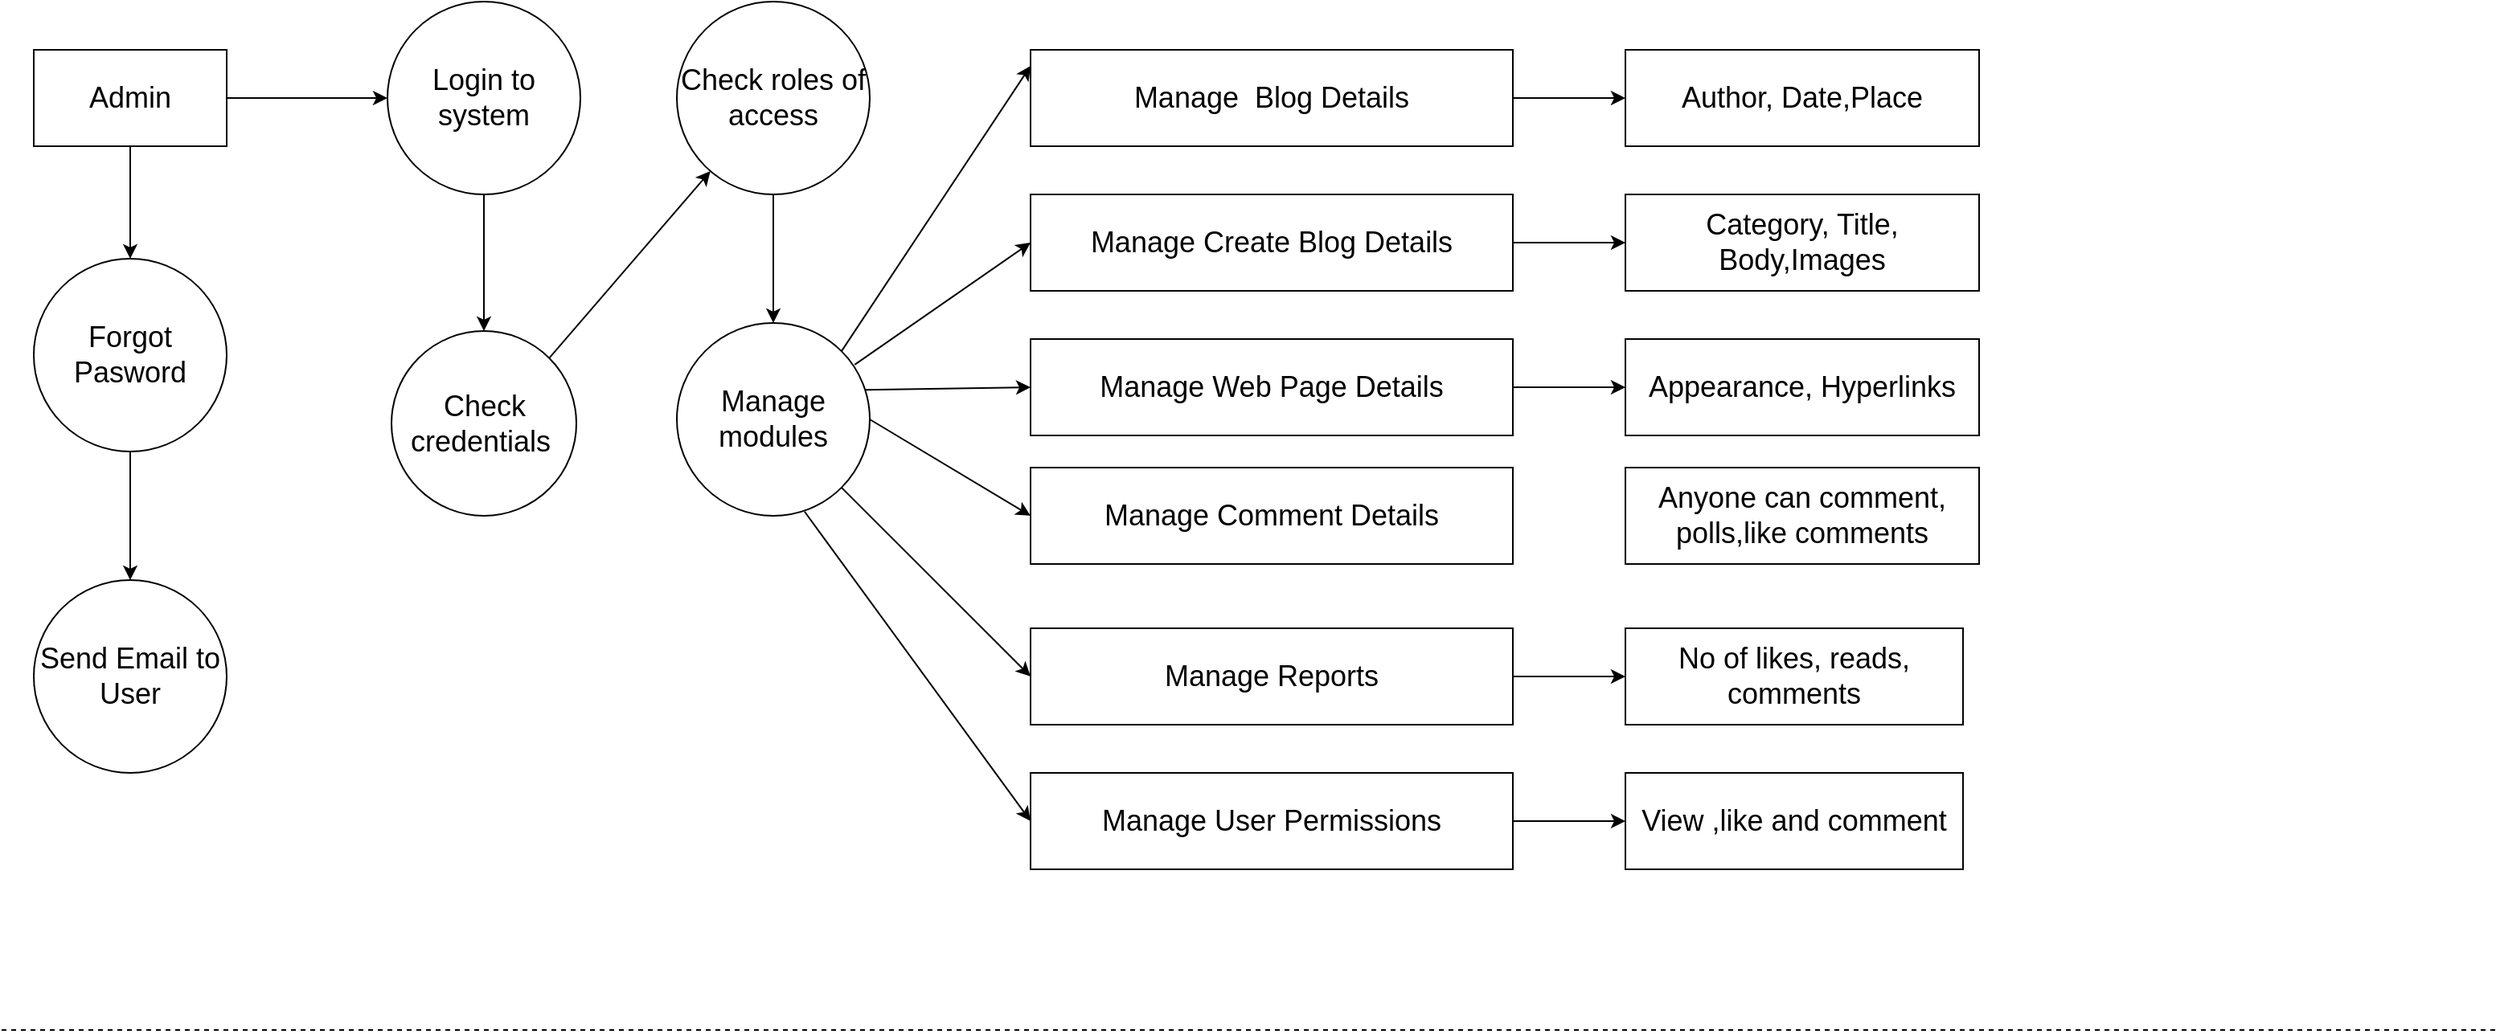 <mxfile>
    <diagram id="t6kBSl9eU-mzRL5bnRqJ" name="Page-1">
        <mxGraphModel dx="1898" dy="1237" grid="1" gridSize="10" guides="1" tooltips="1" connect="1" arrows="1" fold="1" page="1" pageScale="1" pageWidth="850" pageHeight="1100" math="0" shadow="0">
            <root>
                <mxCell id="0"/>
                <mxCell id="1" parent="0"/>
                <mxCell id="y9aLx4mtc0Bel44x6x2t-5" value="&lt;span style=&quot;font-size: 18px;&quot;&gt;Admin&lt;/span&gt;" style="rounded=0;whiteSpace=wrap;html=1;" vertex="1" parent="1">
                    <mxGeometry x="100" y="70" width="120" height="60" as="geometry"/>
                </mxCell>
                <mxCell id="y9aLx4mtc0Bel44x6x2t-7" value="" style="endArrow=classic;html=1;fontSize=18;exitX=0.5;exitY=1;exitDx=0;exitDy=0;" edge="1" parent="1">
                    <mxGeometry width="50" height="50" relative="1" as="geometry">
                        <mxPoint x="160" y="130" as="sourcePoint"/>
                        <mxPoint x="160" y="200" as="targetPoint"/>
                    </mxGeometry>
                </mxCell>
                <mxCell id="y9aLx4mtc0Bel44x6x2t-8" value="Forgot Pasword" style="ellipse;whiteSpace=wrap;html=1;aspect=fixed;fontSize=18;" vertex="1" parent="1">
                    <mxGeometry x="100" y="200" width="120" height="120" as="geometry"/>
                </mxCell>
                <mxCell id="y9aLx4mtc0Bel44x6x2t-10" value="" style="endArrow=classic;html=1;fontSize=18;exitX=0.5;exitY=1;exitDx=0;exitDy=0;" edge="1" parent="1" source="y9aLx4mtc0Bel44x6x2t-8">
                    <mxGeometry width="50" height="50" relative="1" as="geometry">
                        <mxPoint x="380" y="300" as="sourcePoint"/>
                        <mxPoint x="160" y="400" as="targetPoint"/>
                    </mxGeometry>
                </mxCell>
                <mxCell id="y9aLx4mtc0Bel44x6x2t-11" value="Send Email to User&lt;span style=&quot;&quot;&gt;&#9;&lt;/span&gt;" style="ellipse;whiteSpace=wrap;html=1;aspect=fixed;fontSize=18;" vertex="1" parent="1">
                    <mxGeometry x="100" y="400" width="120" height="120" as="geometry"/>
                </mxCell>
                <mxCell id="y9aLx4mtc0Bel44x6x2t-14" value="Login to system" style="ellipse;whiteSpace=wrap;html=1;aspect=fixed;fontSize=18;" vertex="1" parent="1">
                    <mxGeometry x="320" y="40" width="120" height="120" as="geometry"/>
                </mxCell>
                <mxCell id="y9aLx4mtc0Bel44x6x2t-15" value="" style="endArrow=classic;html=1;fontSize=18;exitX=1;exitY=0.5;exitDx=0;exitDy=0;" edge="1" parent="1">
                    <mxGeometry width="50" height="50" relative="1" as="geometry">
                        <mxPoint x="220" y="100" as="sourcePoint"/>
                        <mxPoint x="320" y="100" as="targetPoint"/>
                    </mxGeometry>
                </mxCell>
                <mxCell id="y9aLx4mtc0Bel44x6x2t-17" value="" style="endArrow=classic;html=1;fontSize=18;exitX=0.5;exitY=1;exitDx=0;exitDy=0;" edge="1" parent="1" source="y9aLx4mtc0Bel44x6x2t-14" target="y9aLx4mtc0Bel44x6x2t-18">
                    <mxGeometry width="50" height="50" relative="1" as="geometry">
                        <mxPoint x="380" y="250" as="sourcePoint"/>
                        <mxPoint x="380" y="240" as="targetPoint"/>
                    </mxGeometry>
                </mxCell>
                <mxCell id="y9aLx4mtc0Bel44x6x2t-18" value="Check credentials&amp;nbsp;" style="ellipse;whiteSpace=wrap;html=1;aspect=fixed;fontSize=18;" vertex="1" parent="1">
                    <mxGeometry x="322.5" y="245" width="115" height="115" as="geometry"/>
                </mxCell>
                <mxCell id="y9aLx4mtc0Bel44x6x2t-20" value="" style="endArrow=classic;html=1;fontSize=18;exitX=1;exitY=0;exitDx=0;exitDy=0;" edge="1" parent="1" source="y9aLx4mtc0Bel44x6x2t-18" target="y9aLx4mtc0Bel44x6x2t-21">
                    <mxGeometry width="50" height="50" relative="1" as="geometry">
                        <mxPoint x="480" y="150" as="sourcePoint"/>
                        <mxPoint x="500" y="170" as="targetPoint"/>
                    </mxGeometry>
                </mxCell>
                <mxCell id="y9aLx4mtc0Bel44x6x2t-21" value="Check roles of access" style="ellipse;whiteSpace=wrap;html=1;aspect=fixed;fontSize=18;" vertex="1" parent="1">
                    <mxGeometry x="500" y="40" width="120" height="120" as="geometry"/>
                </mxCell>
                <mxCell id="y9aLx4mtc0Bel44x6x2t-24" value="" style="endArrow=classic;html=1;fontSize=18;exitX=0.5;exitY=1;exitDx=0;exitDy=0;" edge="1" parent="1" source="y9aLx4mtc0Bel44x6x2t-21">
                    <mxGeometry width="50" height="50" relative="1" as="geometry">
                        <mxPoint x="380" y="300" as="sourcePoint"/>
                        <mxPoint x="560" y="240" as="targetPoint"/>
                    </mxGeometry>
                </mxCell>
                <mxCell id="y9aLx4mtc0Bel44x6x2t-38" style="edgeStyle=none;html=1;exitX=0.973;exitY=0.347;exitDx=0;exitDy=0;entryX=0;entryY=0.5;entryDx=0;entryDy=0;fontSize=18;exitPerimeter=0;" edge="1" parent="1" source="y9aLx4mtc0Bel44x6x2t-25" target="y9aLx4mtc0Bel44x6x2t-36">
                    <mxGeometry relative="1" as="geometry"/>
                </mxCell>
                <mxCell id="y9aLx4mtc0Bel44x6x2t-41" style="edgeStyle=none;html=1;exitX=1;exitY=0.5;exitDx=0;exitDy=0;entryX=0;entryY=0.5;entryDx=0;entryDy=0;fontSize=18;" edge="1" parent="1" source="y9aLx4mtc0Bel44x6x2t-25" target="y9aLx4mtc0Bel44x6x2t-39">
                    <mxGeometry relative="1" as="geometry"/>
                </mxCell>
                <mxCell id="y9aLx4mtc0Bel44x6x2t-54" style="edgeStyle=none;html=1;exitX=1;exitY=1;exitDx=0;exitDy=0;entryX=0;entryY=0.5;entryDx=0;entryDy=0;fontSize=18;" edge="1" parent="1" source="y9aLx4mtc0Bel44x6x2t-25" target="y9aLx4mtc0Bel44x6x2t-52">
                    <mxGeometry relative="1" as="geometry"/>
                </mxCell>
                <mxCell id="y9aLx4mtc0Bel44x6x2t-56" style="edgeStyle=none;html=1;exitX=0.662;exitY=0.978;exitDx=0;exitDy=0;entryX=0;entryY=0.5;entryDx=0;entryDy=0;fontSize=18;exitPerimeter=0;" edge="1" parent="1" source="y9aLx4mtc0Bel44x6x2t-25" target="y9aLx4mtc0Bel44x6x2t-55">
                    <mxGeometry relative="1" as="geometry"/>
                </mxCell>
                <mxCell id="y9aLx4mtc0Bel44x6x2t-25" value="Manage modules" style="ellipse;whiteSpace=wrap;html=1;aspect=fixed;fontSize=18;" vertex="1" parent="1">
                    <mxGeometry x="500" y="240" width="120" height="120" as="geometry"/>
                </mxCell>
                <mxCell id="y9aLx4mtc0Bel44x6x2t-27" value="" style="endArrow=classic;html=1;fontSize=18;exitX=1;exitY=0;exitDx=0;exitDy=0;" edge="1" parent="1" source="y9aLx4mtc0Bel44x6x2t-25">
                    <mxGeometry width="50" height="50" relative="1" as="geometry">
                        <mxPoint x="250" y="190" as="sourcePoint"/>
                        <mxPoint x="720" y="80" as="targetPoint"/>
                    </mxGeometry>
                </mxCell>
                <mxCell id="y9aLx4mtc0Bel44x6x2t-45" style="edgeStyle=none;html=1;exitX=1;exitY=0.5;exitDx=0;exitDy=0;entryX=0;entryY=0.5;entryDx=0;entryDy=0;fontSize=18;" edge="1" parent="1" source="y9aLx4mtc0Bel44x6x2t-28" target="y9aLx4mtc0Bel44x6x2t-44">
                    <mxGeometry relative="1" as="geometry"/>
                </mxCell>
                <mxCell id="y9aLx4mtc0Bel44x6x2t-28" value="Manage&amp;nbsp; Blog Details" style="rounded=0;whiteSpace=wrap;html=1;fontSize=18;" vertex="1" parent="1">
                    <mxGeometry x="720" y="70" width="300" height="60" as="geometry"/>
                </mxCell>
                <mxCell id="y9aLx4mtc0Bel44x6x2t-31" value="" style="endArrow=classic;html=1;fontSize=18;exitX=0.922;exitY=0.216;exitDx=0;exitDy=0;exitPerimeter=0;entryX=0;entryY=0.5;entryDx=0;entryDy=0;" edge="1" parent="1" source="y9aLx4mtc0Bel44x6x2t-25" target="y9aLx4mtc0Bel44x6x2t-33">
                    <mxGeometry width="50" height="50" relative="1" as="geometry">
                        <mxPoint x="510" y="140" as="sourcePoint"/>
                        <mxPoint x="720" y="140" as="targetPoint"/>
                    </mxGeometry>
                </mxCell>
                <mxCell id="y9aLx4mtc0Bel44x6x2t-48" style="edgeStyle=none;html=1;exitX=1;exitY=0.5;exitDx=0;exitDy=0;entryX=0;entryY=0.5;entryDx=0;entryDy=0;fontSize=18;" edge="1" parent="1" source="y9aLx4mtc0Bel44x6x2t-33" target="y9aLx4mtc0Bel44x6x2t-47">
                    <mxGeometry relative="1" as="geometry"/>
                </mxCell>
                <mxCell id="y9aLx4mtc0Bel44x6x2t-33" value="Manage Create Blog Details" style="rounded=0;whiteSpace=wrap;html=1;fontSize=18;" vertex="1" parent="1">
                    <mxGeometry x="720" y="160" width="300" height="60" as="geometry"/>
                </mxCell>
                <mxCell id="y9aLx4mtc0Bel44x6x2t-50" style="edgeStyle=none;html=1;exitX=1;exitY=0.5;exitDx=0;exitDy=0;entryX=0;entryY=0.5;entryDx=0;entryDy=0;fontSize=18;" edge="1" parent="1" source="y9aLx4mtc0Bel44x6x2t-36" target="y9aLx4mtc0Bel44x6x2t-49">
                    <mxGeometry relative="1" as="geometry"/>
                </mxCell>
                <mxCell id="y9aLx4mtc0Bel44x6x2t-36" value="Manage Web Page Details" style="rounded=0;whiteSpace=wrap;html=1;fontSize=18;" vertex="1" parent="1">
                    <mxGeometry x="720" y="250" width="300" height="60" as="geometry"/>
                </mxCell>
                <mxCell id="y9aLx4mtc0Bel44x6x2t-39" value="Manage Comment Details" style="rounded=0;whiteSpace=wrap;html=1;fontSize=18;" vertex="1" parent="1">
                    <mxGeometry x="720" y="330" width="300" height="60" as="geometry"/>
                </mxCell>
                <mxCell id="y9aLx4mtc0Bel44x6x2t-44" value="Author, Date,Place" style="rounded=0;whiteSpace=wrap;html=1;fontSize=18;" vertex="1" parent="1">
                    <mxGeometry x="1090" y="70" width="220" height="60" as="geometry"/>
                </mxCell>
                <mxCell id="y9aLx4mtc0Bel44x6x2t-47" value="Category, Title, Body,Images" style="rounded=0;whiteSpace=wrap;html=1;fontSize=18;" vertex="1" parent="1">
                    <mxGeometry x="1090" y="160" width="220" height="60" as="geometry"/>
                </mxCell>
                <mxCell id="y9aLx4mtc0Bel44x6x2t-49" value="Appearance, Hyperlinks" style="rounded=0;whiteSpace=wrap;html=1;fontSize=18;" vertex="1" parent="1">
                    <mxGeometry x="1090" y="250" width="220" height="60" as="geometry"/>
                </mxCell>
                <mxCell id="y9aLx4mtc0Bel44x6x2t-63" style="edgeStyle=none;html=1;exitX=1;exitY=0.5;exitDx=0;exitDy=0;entryX=0;entryY=0.5;entryDx=0;entryDy=0;fontSize=18;" edge="1" parent="1" source="y9aLx4mtc0Bel44x6x2t-52" target="y9aLx4mtc0Bel44x6x2t-62">
                    <mxGeometry relative="1" as="geometry"/>
                </mxCell>
                <mxCell id="y9aLx4mtc0Bel44x6x2t-52" value="Manage Reports" style="rounded=0;whiteSpace=wrap;html=1;fontSize=18;" vertex="1" parent="1">
                    <mxGeometry x="720" y="430" width="300" height="60" as="geometry"/>
                </mxCell>
                <mxCell id="y9aLx4mtc0Bel44x6x2t-65" style="edgeStyle=none;html=1;exitX=1;exitY=0.5;exitDx=0;exitDy=0;entryX=0;entryY=0.5;entryDx=0;entryDy=0;fontSize=18;" edge="1" parent="1" source="y9aLx4mtc0Bel44x6x2t-55" target="y9aLx4mtc0Bel44x6x2t-64">
                    <mxGeometry relative="1" as="geometry"/>
                </mxCell>
                <mxCell id="y9aLx4mtc0Bel44x6x2t-55" value="Manage User Permissions" style="rounded=0;whiteSpace=wrap;html=1;fontSize=18;" vertex="1" parent="1">
                    <mxGeometry x="720" y="520" width="300" height="60" as="geometry"/>
                </mxCell>
                <mxCell id="y9aLx4mtc0Bel44x6x2t-59" value="Anyone can comment, polls,like comments" style="rounded=0;whiteSpace=wrap;html=1;fontSize=18;" vertex="1" parent="1">
                    <mxGeometry x="1090" y="330" width="220" height="60" as="geometry"/>
                </mxCell>
                <mxCell id="y9aLx4mtc0Bel44x6x2t-62" value="No of likes, reads, comments" style="rounded=0;whiteSpace=wrap;html=1;fontSize=18;" vertex="1" parent="1">
                    <mxGeometry x="1090" y="430" width="210" height="60" as="geometry"/>
                </mxCell>
                <mxCell id="y9aLx4mtc0Bel44x6x2t-64" value="View ,like and comment" style="rounded=0;whiteSpace=wrap;html=1;fontSize=18;" vertex="1" parent="1">
                    <mxGeometry x="1090" y="520" width="210" height="60" as="geometry"/>
                </mxCell>
                <mxCell id="y9aLx4mtc0Bel44x6x2t-66" value="" style="endArrow=none;dashed=1;html=1;fontSize=18;" edge="1" parent="1">
                    <mxGeometry width="50" height="50" relative="1" as="geometry">
                        <mxPoint x="80" y="680" as="sourcePoint"/>
                        <mxPoint x="1631.333" y="680" as="targetPoint"/>
                    </mxGeometry>
                </mxCell>
            </root>
        </mxGraphModel>
    </diagram>
    <diagram id="CmZ3ZNybgTyywo_4qXpF" name="Page-2">
        <mxGraphModel dx="1898" dy="2337" grid="1" gridSize="10" guides="1" tooltips="1" connect="1" arrows="1" fold="1" page="1" pageScale="1" pageWidth="850" pageHeight="1100" math="0" shadow="0">
            <root>
                <mxCell id="0"/>
                <mxCell id="1" parent="0"/>
                <mxCell id="S6JoBW-ktSKsNF5E6PWc-4" value="" style="rounded=0;whiteSpace=wrap;html=1;fontSize=18;" vertex="1" parent="1">
                    <mxGeometry x="20" y="-40" width="810" height="1320" as="geometry"/>
                </mxCell>
                <mxCell id="S6JoBW-ktSKsNF5E6PWc-6" value="" style="rounded=1;whiteSpace=wrap;html=1;fontSize=18;" vertex="1" parent="1">
                    <mxGeometry x="40" y="150" width="140" height="840" as="geometry"/>
                </mxCell>
                <mxCell id="S6JoBW-ktSKsNF5E6PWc-7" value="Home" style="rounded=0;whiteSpace=wrap;html=1;fontSize=18;" vertex="1" parent="1">
                    <mxGeometry x="50" y="190" width="120" height="50" as="geometry"/>
                </mxCell>
                <mxCell id="S6JoBW-ktSKsNF5E6PWc-8" value="Local News" style="rounded=0;whiteSpace=wrap;html=1;fontSize=18;" vertex="1" parent="1">
                    <mxGeometry x="50" y="320" width="120" height="60" as="geometry"/>
                </mxCell>
                <mxCell id="S6JoBW-ktSKsNF5E6PWc-9" value="Editorials" style="rounded=0;whiteSpace=wrap;html=1;fontSize=18;" vertex="1" parent="1">
                    <mxGeometry x="50" y="390" width="120" height="60" as="geometry"/>
                </mxCell>
                <mxCell id="S6JoBW-ktSKsNF5E6PWc-10" value="Tournamets" style="rounded=0;whiteSpace=wrap;html=1;fontSize=18;" vertex="1" parent="1">
                    <mxGeometry x="50" y="250" width="120" height="60" as="geometry"/>
                </mxCell>
                <mxCell id="S6JoBW-ktSKsNF5E6PWc-11" value="Polls" style="rounded=0;whiteSpace=wrap;html=1;fontSize=18;" vertex="1" parent="1">
                    <mxGeometry x="50" y="460" width="120" height="60" as="geometry"/>
                </mxCell>
                <mxCell id="S6JoBW-ktSKsNF5E6PWc-14" value="" style="rounded=0;whiteSpace=wrap;html=1;fontSize=18;" vertex="1" parent="1">
                    <mxGeometry x="200" y="150" width="620" height="850" as="geometry"/>
                </mxCell>
                <mxCell id="S6JoBW-ktSKsNF5E6PWc-15" value="Recent&lt;span style=&quot;white-space: pre;&quot;&gt;&#9;&lt;/span&gt;" style="rounded=1;whiteSpace=wrap;html=1;fontSize=18;" vertex="1" parent="1">
                    <mxGeometry x="240" y="170" width="120" height="60" as="geometry"/>
                </mxCell>
                <mxCell id="S6JoBW-ktSKsNF5E6PWc-16" value="This Week" style="rounded=1;whiteSpace=wrap;html=1;fontSize=18;" vertex="1" parent="1">
                    <mxGeometry x="375" y="170" width="120" height="60" as="geometry"/>
                </mxCell>
                <mxCell id="S6JoBW-ktSKsNF5E6PWc-17" value="Upcoming" style="rounded=1;whiteSpace=wrap;html=1;fontSize=18;" vertex="1" parent="1">
                    <mxGeometry x="510" y="170" width="120" height="60" as="geometry"/>
                </mxCell>
                <mxCell id="S6JoBW-ktSKsNF5E6PWc-18" value="Most Popular" style="rounded=1;whiteSpace=wrap;html=1;fontSize=18;" vertex="1" parent="1">
                    <mxGeometry x="640" y="170" width="120" height="60" as="geometry"/>
                </mxCell>
                <mxCell id="S6JoBW-ktSKsNF5E6PWc-19" value="info in short&amp;nbsp;" style="rounded=0;whiteSpace=wrap;html=1;fontSize=18;" vertex="1" parent="1">
                    <mxGeometry x="250" y="260" width="480" height="140" as="geometry"/>
                </mxCell>
                <mxCell id="S6JoBW-ktSKsNF5E6PWc-20" value="" style="rounded=0;whiteSpace=wrap;html=1;fontSize=18;" vertex="1" parent="1">
                    <mxGeometry x="250" y="430" width="480" height="140" as="geometry"/>
                </mxCell>
                <mxCell id="S6JoBW-ktSKsNF5E6PWc-21" value="" style="rounded=0;whiteSpace=wrap;html=1;fontSize=18;" vertex="1" parent="1">
                    <mxGeometry x="250" y="600" width="480" height="140" as="geometry"/>
                </mxCell>
                <mxCell id="S6JoBW-ktSKsNF5E6PWc-22" value="" style="rounded=0;whiteSpace=wrap;html=1;fontSize=18;" vertex="1" parent="1">
                    <mxGeometry x="250" y="770" width="480" height="140" as="geometry"/>
                </mxCell>
                <mxCell id="S6JoBW-ktSKsNF5E6PWc-23" value="Blog title" style="rounded=0;whiteSpace=wrap;html=1;fontSize=18;" vertex="1" parent="1">
                    <mxGeometry x="260" y="270" width="450" height="30" as="geometry"/>
                </mxCell>
                <mxCell id="S6JoBW-ktSKsNF5E6PWc-24" value="Read more.." style="rounded=0;whiteSpace=wrap;html=1;fontSize=18;" vertex="1" parent="1">
                    <mxGeometry x="620" y="380" width="110" height="20" as="geometry"/>
                </mxCell>
                <mxCell id="S6JoBW-ktSKsNF5E6PWc-25" value="Views,comments,Likes" style="rounded=0;whiteSpace=wrap;html=1;fontSize=18;" vertex="1" parent="1">
                    <mxGeometry x="250" y="380" width="190" height="20" as="geometry"/>
                </mxCell>
                <mxCell id="S6JoBW-ktSKsNF5E6PWc-36" value="info in short&amp;nbsp;" style="rounded=0;whiteSpace=wrap;html=1;fontSize=18;" vertex="1" parent="1">
                    <mxGeometry x="250" y="430" width="480" height="140" as="geometry"/>
                </mxCell>
                <mxCell id="S6JoBW-ktSKsNF5E6PWc-37" value="info in short&amp;nbsp;" style="rounded=0;whiteSpace=wrap;html=1;fontSize=18;" vertex="1" parent="1">
                    <mxGeometry x="250" y="600" width="480" height="140" as="geometry"/>
                </mxCell>
                <mxCell id="S6JoBW-ktSKsNF5E6PWc-38" value="info in short&amp;nbsp;" style="rounded=0;whiteSpace=wrap;html=1;fontSize=18;" vertex="1" parent="1">
                    <mxGeometry x="250" y="770" width="480" height="140" as="geometry"/>
                </mxCell>
                <mxCell id="S6JoBW-ktSKsNF5E6PWc-39" value="Views,comments,Likes" style="rounded=0;whiteSpace=wrap;html=1;fontSize=18;" vertex="1" parent="1">
                    <mxGeometry x="250" y="550" width="190" height="20" as="geometry"/>
                </mxCell>
                <mxCell id="S6JoBW-ktSKsNF5E6PWc-43" value="info in short&amp;nbsp;" style="rounded=0;whiteSpace=wrap;html=1;fontSize=18;" vertex="1" parent="1">
                    <mxGeometry x="250" y="430" width="480" height="140" as="geometry"/>
                </mxCell>
                <mxCell id="S6JoBW-ktSKsNF5E6PWc-44" value="Blog title" style="rounded=0;whiteSpace=wrap;html=1;fontSize=18;" vertex="1" parent="1">
                    <mxGeometry x="260" y="440" width="450" height="30" as="geometry"/>
                </mxCell>
                <mxCell id="S6JoBW-ktSKsNF5E6PWc-45" value="Read more.." style="rounded=0;whiteSpace=wrap;html=1;fontSize=18;" vertex="1" parent="1">
                    <mxGeometry x="620" y="550" width="110" height="20" as="geometry"/>
                </mxCell>
                <mxCell id="S6JoBW-ktSKsNF5E6PWc-46" value="Views,comments,Likes" style="rounded=0;whiteSpace=wrap;html=1;fontSize=18;" vertex="1" parent="1">
                    <mxGeometry x="250" y="550" width="190" height="20" as="geometry"/>
                </mxCell>
                <mxCell id="S6JoBW-ktSKsNF5E6PWc-47" value="info in short&amp;nbsp;" style="rounded=0;whiteSpace=wrap;html=1;fontSize=18;" vertex="1" parent="1">
                    <mxGeometry x="250" y="600" width="480" height="140" as="geometry"/>
                </mxCell>
                <mxCell id="S6JoBW-ktSKsNF5E6PWc-48" value="Blog title" style="rounded=0;whiteSpace=wrap;html=1;fontSize=18;" vertex="1" parent="1">
                    <mxGeometry x="260" y="610" width="450" height="30" as="geometry"/>
                </mxCell>
                <mxCell id="S6JoBW-ktSKsNF5E6PWc-49" value="Read more.." style="rounded=0;whiteSpace=wrap;html=1;fontSize=18;" vertex="1" parent="1">
                    <mxGeometry x="620" y="720" width="110" height="20" as="geometry"/>
                </mxCell>
                <mxCell id="S6JoBW-ktSKsNF5E6PWc-50" value="Views,comments,Likes" style="rounded=0;whiteSpace=wrap;html=1;fontSize=18;" vertex="1" parent="1">
                    <mxGeometry x="250" y="720" width="190" height="20" as="geometry"/>
                </mxCell>
                <mxCell id="S6JoBW-ktSKsNF5E6PWc-51" value="info in short&amp;nbsp;" style="rounded=0;whiteSpace=wrap;html=1;fontSize=18;" vertex="1" parent="1">
                    <mxGeometry x="250" y="770" width="480" height="140" as="geometry"/>
                </mxCell>
                <mxCell id="S6JoBW-ktSKsNF5E6PWc-52" value="Blog title" style="rounded=0;whiteSpace=wrap;html=1;fontSize=18;" vertex="1" parent="1">
                    <mxGeometry x="260" y="780" width="450" height="30" as="geometry"/>
                </mxCell>
                <mxCell id="S6JoBW-ktSKsNF5E6PWc-53" value="Read more.." style="rounded=0;whiteSpace=wrap;html=1;fontSize=18;" vertex="1" parent="1">
                    <mxGeometry x="620" y="890" width="110" height="20" as="geometry"/>
                </mxCell>
                <mxCell id="S6JoBW-ktSKsNF5E6PWc-54" value="Views,comments,Likes" style="rounded=0;whiteSpace=wrap;html=1;fontSize=18;" vertex="1" parent="1">
                    <mxGeometry x="250" y="890" width="190" height="20" as="geometry"/>
                </mxCell>
                <mxCell id="S6JoBW-ktSKsNF5E6PWc-55" value="1. 2. 3. 4. 5. 6... Last_Page" style="rounded=0;whiteSpace=wrap;html=1;fontSize=18;" vertex="1" parent="1">
                    <mxGeometry x="250" y="950" width="480" height="30" as="geometry"/>
                </mxCell>
                <mxCell id="S6JoBW-ktSKsNF5E6PWc-56" value="&lt;font style=&quot;font-size: 15px;&quot;&gt;login&lt;/font&gt;" style="ellipse;whiteSpace=wrap;html=1;fontSize=18;" vertex="1" parent="1">
                    <mxGeometry x="740" y="15" width="70" height="40" as="geometry"/>
                </mxCell>
                <mxCell id="S6JoBW-ktSKsNF5E6PWc-57" value="&lt;b&gt;&lt;strike&gt;&lt;font color=&quot;#969900&quot;&gt;LOGO&lt;/font&gt;&lt;/strike&gt;&lt;/b&gt;" style="html=1;whiteSpace=wrap;shape=isoCube2;backgroundOutline=1;isoAngle=15;fontSize=15;" vertex="1" parent="1">
                    <mxGeometry x="60" y="-10" width="80" height="90" as="geometry"/>
                </mxCell>
                <mxCell id="S6JoBW-ktSKsNF5E6PWc-60" value="&lt;font color=&quot;#99ccff&quot;&gt;&lt;br&gt;&lt;/font&gt;1.link to relevant/recent local news&lt;br&gt;2.link to relevant/recent local news&lt;br&gt;3.link to relevant/recent local news&lt;br&gt;4.link to relevant/recent local news&lt;br&gt;to read more click here" style="rounded=1;whiteSpace=wrap;html=1;fontSize=15;fontColor=#99CCFF;" vertex="1" parent="1">
                    <mxGeometry x="560" y="1030" width="270" height="120" as="geometry"/>
                </mxCell>
                <mxCell id="S6JoBW-ktSKsNF5E6PWc-62" value="contact us&lt;br&gt;projectmailID" style="rounded=0;whiteSpace=wrap;html=1;fontSize=15;fontColor=#FFFFFF;" vertex="1" parent="1">
                    <mxGeometry x="200" y="1070" width="120" height="60" as="geometry"/>
                </mxCell>
                <mxCell id="S6JoBW-ktSKsNF5E6PWc-63" value="Social media links" style="rounded=0;whiteSpace=wrap;html=1;fontSize=15;fontColor=#FFFFFF;" vertex="1" parent="1">
                    <mxGeometry x="340" y="1060" width="190" height="60" as="geometry"/>
                </mxCell>
                <mxCell id="S6JoBW-ktSKsNF5E6PWc-64" value="Home | Copyright@ | Privacy Policy |&amp;nbsp;&amp;nbsp;" style="rounded=1;whiteSpace=wrap;html=1;fontSize=15;fontColor=#FFFFFF;" vertex="1" parent="1">
                    <mxGeometry x="190" y="1160" width="620" height="80" as="geometry"/>
                </mxCell>
                <mxCell id="n6Y1PSwETiRatoU7woFj-1" value="link to 3 ongoing tournaments" style="rounded=0;whiteSpace=wrap;html=1;fontSize=15;fontColor=#FFFFFF;" vertex="1" parent="1">
                    <mxGeometry x="40" y="100" width="780" height="40" as="geometry"/>
                </mxCell>
            </root>
        </mxGraphModel>
    </diagram>
</mxfile>